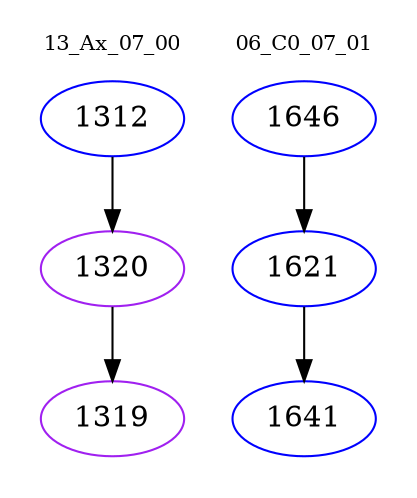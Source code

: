 digraph{
subgraph cluster_0 {
color = white
label = "13_Ax_07_00";
fontsize=10;
T0_1312 [label="1312", color="blue"]
T0_1312 -> T0_1320 [color="black"]
T0_1320 [label="1320", color="purple"]
T0_1320 -> T0_1319 [color="black"]
T0_1319 [label="1319", color="purple"]
}
subgraph cluster_1 {
color = white
label = "06_C0_07_01";
fontsize=10;
T1_1646 [label="1646", color="blue"]
T1_1646 -> T1_1621 [color="black"]
T1_1621 [label="1621", color="blue"]
T1_1621 -> T1_1641 [color="black"]
T1_1641 [label="1641", color="blue"]
}
}

